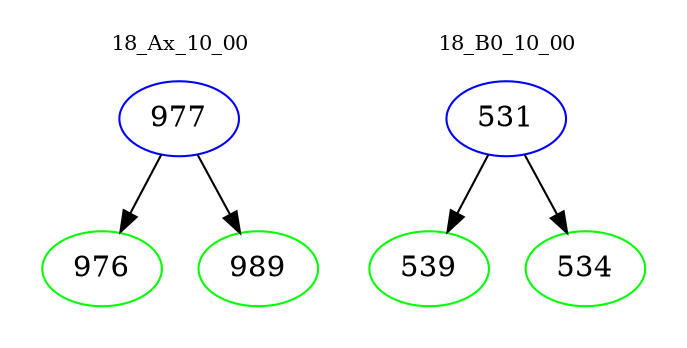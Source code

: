 digraph{
subgraph cluster_0 {
color = white
label = "18_Ax_10_00";
fontsize=10;
T0_977 [label="977", color="blue"]
T0_977 -> T0_976 [color="black"]
T0_976 [label="976", color="green"]
T0_977 -> T0_989 [color="black"]
T0_989 [label="989", color="green"]
}
subgraph cluster_1 {
color = white
label = "18_B0_10_00";
fontsize=10;
T1_531 [label="531", color="blue"]
T1_531 -> T1_539 [color="black"]
T1_539 [label="539", color="green"]
T1_531 -> T1_534 [color="black"]
T1_534 [label="534", color="green"]
}
}
